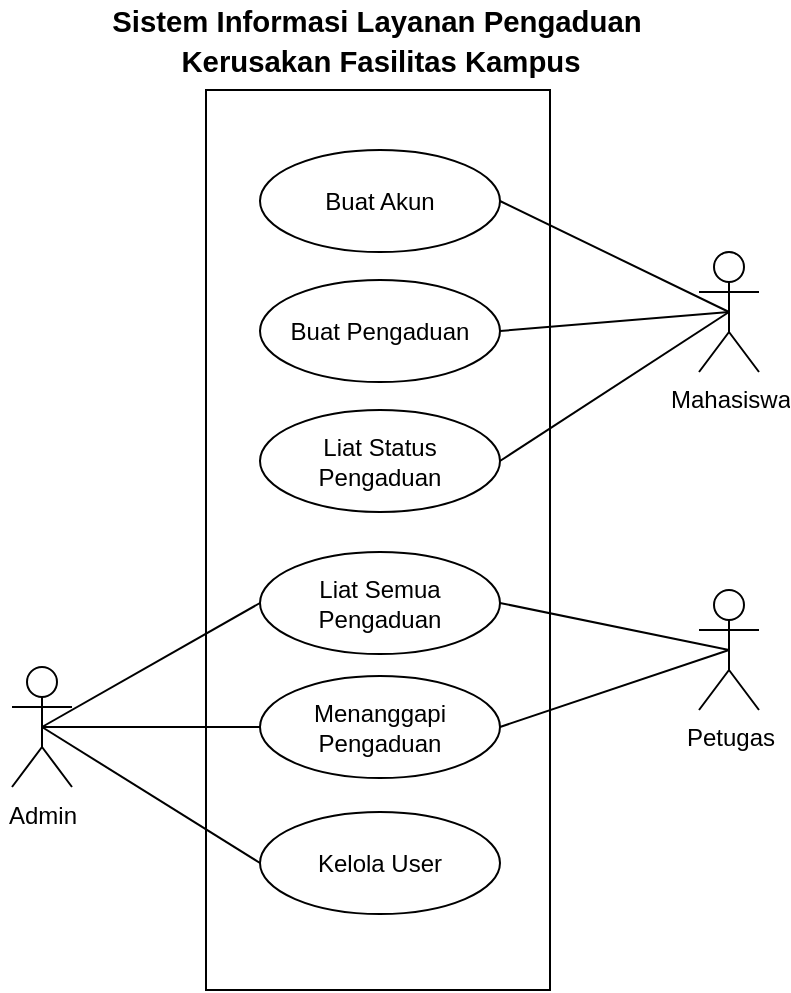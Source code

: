 <mxfile version="24.4.10" type="device">
  <diagram id="C5RBs43oDa-KdzZeNtuy" name="Page-1">
    <mxGraphModel dx="1750" dy="928" grid="1" gridSize="10" guides="1" tooltips="1" connect="1" arrows="1" fold="1" page="1" pageScale="1" pageWidth="827" pageHeight="1169" math="0" shadow="0">
      <root>
        <mxCell id="WIyWlLk6GJQsqaUBKTNV-0" />
        <mxCell id="WIyWlLk6GJQsqaUBKTNV-1" parent="WIyWlLk6GJQsqaUBKTNV-0" />
        <mxCell id="nyiHdGGRh4gMnR2UCOOO-0" value="Admin" style="shape=umlActor;verticalLabelPosition=bottom;verticalAlign=top;html=1;outlineConnect=0;" vertex="1" parent="WIyWlLk6GJQsqaUBKTNV-1">
          <mxGeometry x="240" y="548.5" width="30" height="60" as="geometry" />
        </mxCell>
        <mxCell id="nyiHdGGRh4gMnR2UCOOO-1" value="Mahasiswa" style="shape=umlActor;verticalLabelPosition=bottom;verticalAlign=top;html=1;outlineConnect=0;" vertex="1" parent="WIyWlLk6GJQsqaUBKTNV-1">
          <mxGeometry x="583.5" y="341" width="30" height="60" as="geometry" />
        </mxCell>
        <mxCell id="nyiHdGGRh4gMnR2UCOOO-2" value="Buat Akun" style="ellipse;whiteSpace=wrap;html=1;" vertex="1" parent="WIyWlLk6GJQsqaUBKTNV-1">
          <mxGeometry x="364" y="290" width="120" height="51" as="geometry" />
        </mxCell>
        <mxCell id="nyiHdGGRh4gMnR2UCOOO-4" value="Buat Pengaduan" style="ellipse;whiteSpace=wrap;html=1;" vertex="1" parent="WIyWlLk6GJQsqaUBKTNV-1">
          <mxGeometry x="364" y="355" width="120" height="51" as="geometry" />
        </mxCell>
        <mxCell id="nyiHdGGRh4gMnR2UCOOO-5" value="Liat Status Pengaduan" style="ellipse;whiteSpace=wrap;html=1;" vertex="1" parent="WIyWlLk6GJQsqaUBKTNV-1">
          <mxGeometry x="364" y="420" width="120" height="51" as="geometry" />
        </mxCell>
        <mxCell id="nyiHdGGRh4gMnR2UCOOO-6" value="Liat Semua Pengaduan" style="ellipse;whiteSpace=wrap;html=1;" vertex="1" parent="WIyWlLk6GJQsqaUBKTNV-1">
          <mxGeometry x="364" y="491" width="120" height="51" as="geometry" />
        </mxCell>
        <mxCell id="nyiHdGGRh4gMnR2UCOOO-7" value="Menanggapi Pengaduan" style="ellipse;whiteSpace=wrap;html=1;" vertex="1" parent="WIyWlLk6GJQsqaUBKTNV-1">
          <mxGeometry x="364" y="553" width="120" height="51" as="geometry" />
        </mxCell>
        <mxCell id="nyiHdGGRh4gMnR2UCOOO-8" value="Kelola User" style="ellipse;whiteSpace=wrap;html=1;" vertex="1" parent="WIyWlLk6GJQsqaUBKTNV-1">
          <mxGeometry x="364" y="621" width="120" height="51" as="geometry" />
        </mxCell>
        <mxCell id="nyiHdGGRh4gMnR2UCOOO-9" value="" style="endArrow=none;html=1;rounded=0;fontSize=12;startSize=8;endSize=8;curved=1;entryX=0;entryY=0.5;entryDx=0;entryDy=0;exitX=0.5;exitY=0.5;exitDx=0;exitDy=0;exitPerimeter=0;" edge="1" parent="WIyWlLk6GJQsqaUBKTNV-1" source="nyiHdGGRh4gMnR2UCOOO-0" target="nyiHdGGRh4gMnR2UCOOO-7">
          <mxGeometry width="50" height="50" relative="1" as="geometry">
            <mxPoint x="239" y="424" as="sourcePoint" />
            <mxPoint x="289" y="374" as="targetPoint" />
          </mxGeometry>
        </mxCell>
        <mxCell id="nyiHdGGRh4gMnR2UCOOO-11" value="" style="endArrow=none;html=1;rounded=0;fontSize=12;startSize=8;endSize=8;curved=1;entryX=0;entryY=0.5;entryDx=0;entryDy=0;exitX=0.5;exitY=0.5;exitDx=0;exitDy=0;exitPerimeter=0;" edge="1" parent="WIyWlLk6GJQsqaUBKTNV-1" source="nyiHdGGRh4gMnR2UCOOO-0" target="nyiHdGGRh4gMnR2UCOOO-8">
          <mxGeometry width="50" height="50" relative="1" as="geometry">
            <mxPoint x="245" y="420" as="sourcePoint" />
            <mxPoint x="374" y="321" as="targetPoint" />
          </mxGeometry>
        </mxCell>
        <mxCell id="nyiHdGGRh4gMnR2UCOOO-12" value="" style="endArrow=none;html=1;rounded=0;fontSize=12;startSize=8;endSize=8;curved=1;entryX=0;entryY=0.5;entryDx=0;entryDy=0;exitX=0.5;exitY=0.5;exitDx=0;exitDy=0;exitPerimeter=0;" edge="1" parent="WIyWlLk6GJQsqaUBKTNV-1" source="nyiHdGGRh4gMnR2UCOOO-0" target="nyiHdGGRh4gMnR2UCOOO-6">
          <mxGeometry width="50" height="50" relative="1" as="geometry">
            <mxPoint x="280" y="410" as="sourcePoint" />
            <mxPoint x="374" y="589" as="targetPoint" />
          </mxGeometry>
        </mxCell>
        <mxCell id="nyiHdGGRh4gMnR2UCOOO-13" value="" style="endArrow=none;html=1;rounded=0;fontSize=12;startSize=8;endSize=8;curved=1;entryX=0.5;entryY=0.5;entryDx=0;entryDy=0;exitX=1;exitY=0.5;exitDx=0;exitDy=0;entryPerimeter=0;" edge="1" parent="WIyWlLk6GJQsqaUBKTNV-1" source="nyiHdGGRh4gMnR2UCOOO-2" target="nyiHdGGRh4gMnR2UCOOO-1">
          <mxGeometry width="50" height="50" relative="1" as="geometry">
            <mxPoint x="245" y="420" as="sourcePoint" />
            <mxPoint x="374" y="321" as="targetPoint" />
          </mxGeometry>
        </mxCell>
        <mxCell id="nyiHdGGRh4gMnR2UCOOO-15" value="" style="endArrow=none;html=1;rounded=0;fontSize=12;startSize=8;endSize=8;curved=1;exitX=1;exitY=0.5;exitDx=0;exitDy=0;entryX=0.5;entryY=0.5;entryDx=0;entryDy=0;entryPerimeter=0;" edge="1" parent="WIyWlLk6GJQsqaUBKTNV-1" source="nyiHdGGRh4gMnR2UCOOO-4" target="nyiHdGGRh4gMnR2UCOOO-1">
          <mxGeometry width="50" height="50" relative="1" as="geometry">
            <mxPoint x="494" y="320" as="sourcePoint" />
            <mxPoint x="621" y="343" as="targetPoint" />
          </mxGeometry>
        </mxCell>
        <mxCell id="nyiHdGGRh4gMnR2UCOOO-17" value="" style="rounded=0;whiteSpace=wrap;html=1;fillColor=none;" vertex="1" parent="WIyWlLk6GJQsqaUBKTNV-1">
          <mxGeometry x="337" y="260" width="172" height="450" as="geometry" />
        </mxCell>
        <mxCell id="nyiHdGGRh4gMnR2UCOOO-16" value="" style="endArrow=none;html=1;rounded=0;fontSize=12;startSize=8;endSize=8;curved=1;exitX=1;exitY=0.5;exitDx=0;exitDy=0;entryX=0.5;entryY=0.5;entryDx=0;entryDy=0;entryPerimeter=0;" edge="1" parent="WIyWlLk6GJQsqaUBKTNV-1" source="nyiHdGGRh4gMnR2UCOOO-5" target="nyiHdGGRh4gMnR2UCOOO-1">
          <mxGeometry width="50" height="50" relative="1" as="geometry">
            <mxPoint x="494" y="391" as="sourcePoint" />
            <mxPoint x="634" y="350" as="targetPoint" />
          </mxGeometry>
        </mxCell>
        <mxCell id="nyiHdGGRh4gMnR2UCOOO-18" value="&lt;b&gt;&lt;span style=&quot;font-size:11.0pt;&lt;br/&gt;line-height:107%;font-family:&amp;quot;Calibri&amp;quot;,sans-serif;mso-ascii-theme-font:minor-latin;&lt;br/&gt;mso-fareast-font-family:Calibri;mso-fareast-theme-font:minor-latin;mso-hansi-theme-font:&lt;br/&gt;minor-latin;mso-bidi-font-family:&amp;quot;Times New Roman&amp;quot;;mso-bidi-theme-font:minor-bidi;&lt;br/&gt;mso-ansi-language:EN-US;mso-fareast-language:EN-US;mso-bidi-language:AR-SA&quot; lang=&quot;EN-US&quot;&gt;Sistem Informasi Layanan Pengaduan&amp;nbsp;&lt;/span&gt;&lt;/b&gt;&lt;div&gt;&lt;b&gt;&lt;span style=&quot;font-size:11.0pt;&lt;br/&gt;line-height:107%;font-family:&amp;quot;Calibri&amp;quot;,sans-serif;mso-ascii-theme-font:minor-latin;&lt;br/&gt;mso-fareast-font-family:Calibri;mso-fareast-theme-font:minor-latin;mso-hansi-theme-font:&lt;br/&gt;minor-latin;mso-bidi-font-family:&amp;quot;Times New Roman&amp;quot;;mso-bidi-theme-font:minor-bidi;&lt;br/&gt;mso-ansi-language:EN-US;mso-fareast-language:EN-US;mso-bidi-language:AR-SA&quot; lang=&quot;EN-US&quot;&gt;Kerusakan Fasilitas Kampus&lt;/span&gt;&lt;/b&gt;&lt;/div&gt;" style="text;html=1;align=center;verticalAlign=middle;whiteSpace=wrap;rounded=0;fontSize=16;" vertex="1" parent="WIyWlLk6GJQsqaUBKTNV-1">
          <mxGeometry x="234.5" y="220" width="379" height="30" as="geometry" />
        </mxCell>
        <mxCell id="nyiHdGGRh4gMnR2UCOOO-20" value="Petugas" style="shape=umlActor;verticalLabelPosition=bottom;verticalAlign=top;html=1;outlineConnect=0;" vertex="1" parent="WIyWlLk6GJQsqaUBKTNV-1">
          <mxGeometry x="583.5" y="510" width="30" height="60" as="geometry" />
        </mxCell>
        <mxCell id="nyiHdGGRh4gMnR2UCOOO-22" value="" style="endArrow=none;html=1;rounded=0;exitX=0.5;exitY=0.5;exitDx=0;exitDy=0;exitPerimeter=0;entryX=1;entryY=0.5;entryDx=0;entryDy=0;" edge="1" parent="WIyWlLk6GJQsqaUBKTNV-1" source="nyiHdGGRh4gMnR2UCOOO-20" target="nyiHdGGRh4gMnR2UCOOO-6">
          <mxGeometry width="50" height="50" relative="1" as="geometry">
            <mxPoint x="250" y="590" as="sourcePoint" />
            <mxPoint x="540" y="430" as="targetPoint" />
          </mxGeometry>
        </mxCell>
        <mxCell id="nyiHdGGRh4gMnR2UCOOO-24" value="" style="endArrow=none;html=1;rounded=0;exitX=0.5;exitY=0.5;exitDx=0;exitDy=0;exitPerimeter=0;entryX=1;entryY=0.5;entryDx=0;entryDy=0;" edge="1" parent="WIyWlLk6GJQsqaUBKTNV-1" source="nyiHdGGRh4gMnR2UCOOO-20" target="nyiHdGGRh4gMnR2UCOOO-7">
          <mxGeometry width="50" height="50" relative="1" as="geometry">
            <mxPoint x="595" y="560" as="sourcePoint" />
            <mxPoint x="494" y="527" as="targetPoint" />
          </mxGeometry>
        </mxCell>
      </root>
    </mxGraphModel>
  </diagram>
</mxfile>
